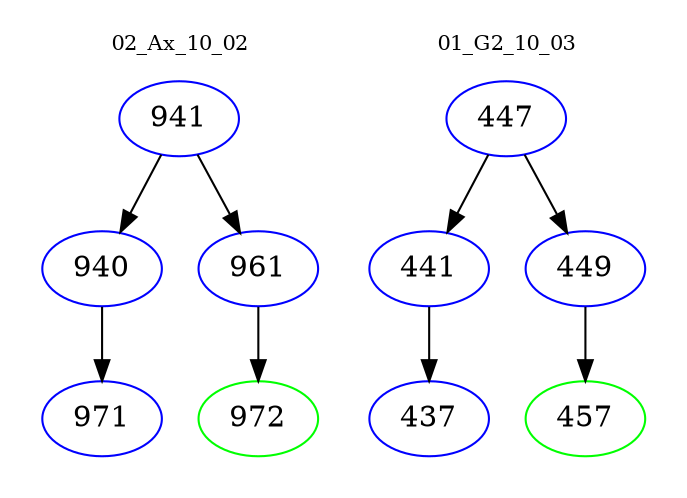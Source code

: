 digraph{
subgraph cluster_0 {
color = white
label = "02_Ax_10_02";
fontsize=10;
T0_941 [label="941", color="blue"]
T0_941 -> T0_940 [color="black"]
T0_940 [label="940", color="blue"]
T0_940 -> T0_971 [color="black"]
T0_971 [label="971", color="blue"]
T0_941 -> T0_961 [color="black"]
T0_961 [label="961", color="blue"]
T0_961 -> T0_972 [color="black"]
T0_972 [label="972", color="green"]
}
subgraph cluster_1 {
color = white
label = "01_G2_10_03";
fontsize=10;
T1_447 [label="447", color="blue"]
T1_447 -> T1_441 [color="black"]
T1_441 [label="441", color="blue"]
T1_441 -> T1_437 [color="black"]
T1_437 [label="437", color="blue"]
T1_447 -> T1_449 [color="black"]
T1_449 [label="449", color="blue"]
T1_449 -> T1_457 [color="black"]
T1_457 [label="457", color="green"]
}
}
